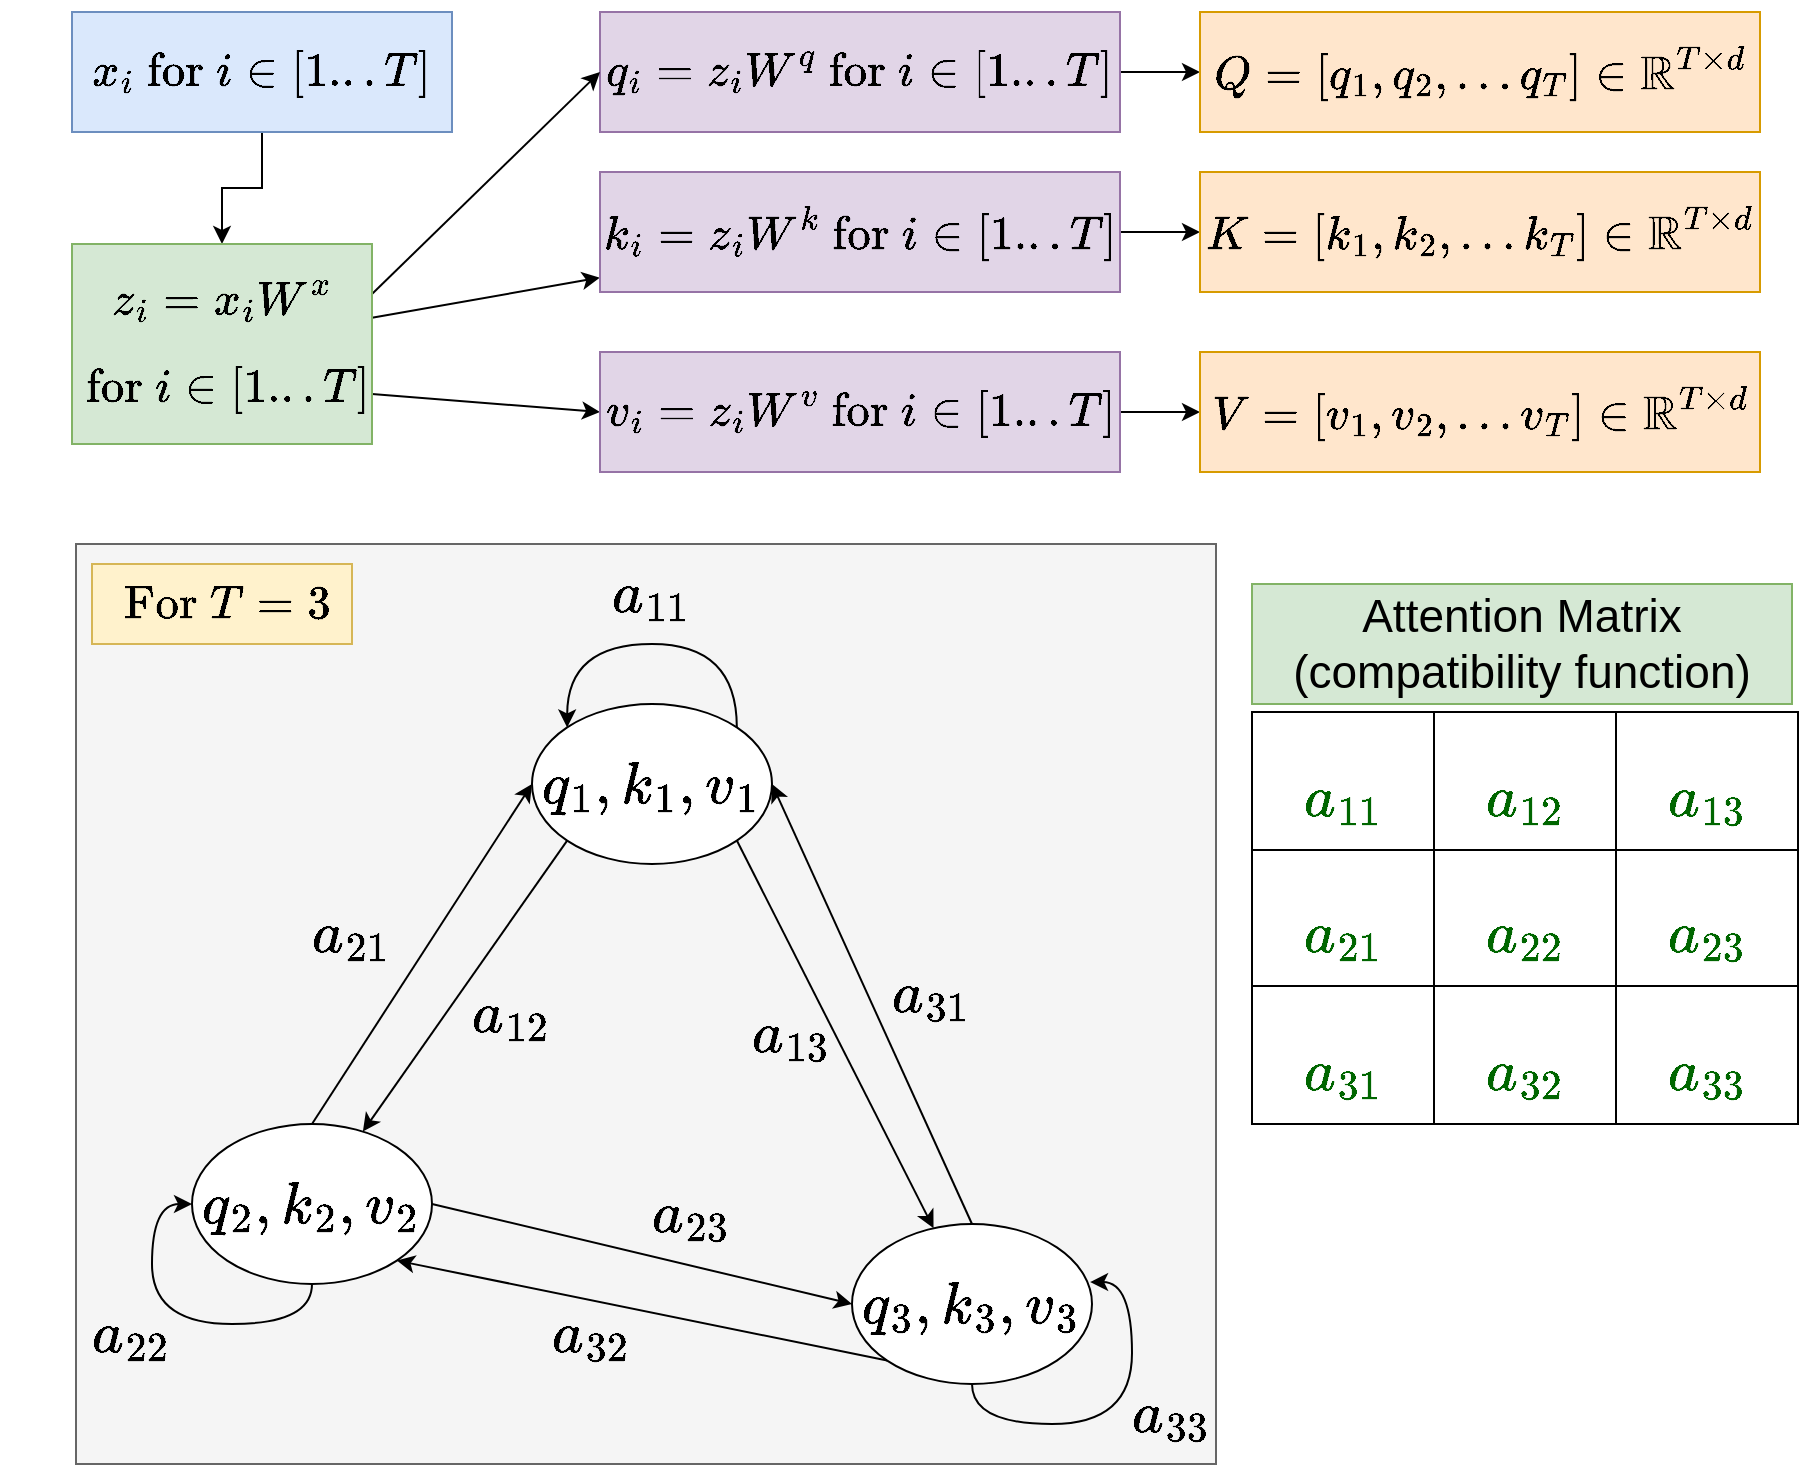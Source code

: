 <mxfile version="23.1.2" type="github">
  <diagram name="Page-1" id="EqUo6qouE3fi65UfHQtc">
    <mxGraphModel dx="1434" dy="1708" grid="1" gridSize="10" guides="1" tooltips="1" connect="1" arrows="1" fold="1" page="1" pageScale="1" pageWidth="1100" pageHeight="850" math="1" shadow="0">
      <root>
        <mxCell id="0" />
        <mxCell id="1" parent="0" />
        <mxCell id="ISGzy-34V6N_wHo-aqIj-47" value="" style="rounded=0;whiteSpace=wrap;html=1;fillColor=#f5f5f5;fontColor=#333333;strokeColor=#666666;" vertex="1" parent="1">
          <mxGeometry x="302" y="70" width="570" height="460" as="geometry" />
        </mxCell>
        <mxCell id="ISGzy-34V6N_wHo-aqIj-11" style="rounded=0;orthogonalLoop=1;jettySize=auto;html=1;exitX=0;exitY=1;exitDx=0;exitDy=0;" edge="1" parent="1" source="ISGzy-34V6N_wHo-aqIj-1" target="ISGzy-34V6N_wHo-aqIj-3">
          <mxGeometry relative="1" as="geometry" />
        </mxCell>
        <mxCell id="ISGzy-34V6N_wHo-aqIj-15" style="rounded=0;orthogonalLoop=1;jettySize=auto;html=1;exitX=1;exitY=1;exitDx=0;exitDy=0;" edge="1" parent="1" source="ISGzy-34V6N_wHo-aqIj-1" target="ISGzy-34V6N_wHo-aqIj-2">
          <mxGeometry relative="1" as="geometry" />
        </mxCell>
        <mxCell id="ISGzy-34V6N_wHo-aqIj-1" value="&lt;span style=&quot;font-style: normal;&quot;&gt;$$q_{1},k_{1},v_{1}$$&lt;/span&gt;" style="ellipse;whiteSpace=wrap;html=1;fontSize=25;fontStyle=3" vertex="1" parent="1">
          <mxGeometry x="530" y="150" width="120" height="80" as="geometry" />
        </mxCell>
        <mxCell id="ISGzy-34V6N_wHo-aqIj-14" style="rounded=0;orthogonalLoop=1;jettySize=auto;html=1;exitX=0;exitY=1;exitDx=0;exitDy=0;entryX=1;entryY=1;entryDx=0;entryDy=0;" edge="1" parent="1" source="ISGzy-34V6N_wHo-aqIj-2" target="ISGzy-34V6N_wHo-aqIj-3">
          <mxGeometry relative="1" as="geometry" />
        </mxCell>
        <mxCell id="ISGzy-34V6N_wHo-aqIj-16" style="rounded=0;orthogonalLoop=1;jettySize=auto;html=1;exitX=0.5;exitY=0;exitDx=0;exitDy=0;entryX=1;entryY=0.5;entryDx=0;entryDy=0;" edge="1" parent="1" source="ISGzy-34V6N_wHo-aqIj-2" target="ISGzy-34V6N_wHo-aqIj-1">
          <mxGeometry relative="1" as="geometry" />
        </mxCell>
        <mxCell id="ISGzy-34V6N_wHo-aqIj-2" value="&lt;span style=&quot;font-style: normal;&quot;&gt;$$q_{3},k_{3},v_{3}$$&lt;/span&gt;" style="ellipse;whiteSpace=wrap;html=1;fontSize=25;fontStyle=3" vertex="1" parent="1">
          <mxGeometry x="690" y="410" width="120" height="80" as="geometry" />
        </mxCell>
        <mxCell id="ISGzy-34V6N_wHo-aqIj-13" style="rounded=0;orthogonalLoop=1;jettySize=auto;html=1;exitX=1;exitY=0.5;exitDx=0;exitDy=0;entryX=0;entryY=0.5;entryDx=0;entryDy=0;" edge="1" parent="1" source="ISGzy-34V6N_wHo-aqIj-3" target="ISGzy-34V6N_wHo-aqIj-2">
          <mxGeometry relative="1" as="geometry" />
        </mxCell>
        <mxCell id="ISGzy-34V6N_wHo-aqIj-17" style="rounded=0;orthogonalLoop=1;jettySize=auto;html=1;exitX=0.5;exitY=0;exitDx=0;exitDy=0;entryX=0;entryY=0.5;entryDx=0;entryDy=0;" edge="1" parent="1" source="ISGzy-34V6N_wHo-aqIj-3" target="ISGzy-34V6N_wHo-aqIj-1">
          <mxGeometry relative="1" as="geometry" />
        </mxCell>
        <mxCell id="ISGzy-34V6N_wHo-aqIj-3" value="$$q_{2},k_{2},v_{2}$$" style="ellipse;whiteSpace=wrap;html=1;fontSize=25;fontStyle=0" vertex="1" parent="1">
          <mxGeometry x="360" y="360" width="120" height="80" as="geometry" />
        </mxCell>
        <mxCell id="ISGzy-34V6N_wHo-aqIj-19" style="edgeStyle=orthogonalEdgeStyle;rounded=0;orthogonalLoop=1;jettySize=auto;html=1;exitX=0.5;exitY=1;exitDx=0;exitDy=0;entryX=0;entryY=0.5;entryDx=0;entryDy=0;curved=1;" edge="1" parent="1" source="ISGzy-34V6N_wHo-aqIj-3" target="ISGzy-34V6N_wHo-aqIj-3">
          <mxGeometry relative="1" as="geometry">
            <Array as="points">
              <mxPoint x="420" y="460" />
              <mxPoint x="340" y="460" />
              <mxPoint x="340" y="400" />
            </Array>
          </mxGeometry>
        </mxCell>
        <mxCell id="ISGzy-34V6N_wHo-aqIj-20" style="edgeStyle=orthogonalEdgeStyle;rounded=0;orthogonalLoop=1;jettySize=auto;html=1;exitX=0.5;exitY=1;exitDx=0;exitDy=0;entryX=0.992;entryY=0.363;entryDx=0;entryDy=0;entryPerimeter=0;curved=1;" edge="1" parent="1" source="ISGzy-34V6N_wHo-aqIj-2" target="ISGzy-34V6N_wHo-aqIj-2">
          <mxGeometry relative="1" as="geometry" />
        </mxCell>
        <mxCell id="ISGzy-34V6N_wHo-aqIj-21" style="edgeStyle=orthogonalEdgeStyle;rounded=0;orthogonalLoop=1;jettySize=auto;html=1;exitX=1;exitY=0;exitDx=0;exitDy=0;entryX=0;entryY=0;entryDx=0;entryDy=0;curved=1;" edge="1" parent="1" source="ISGzy-34V6N_wHo-aqIj-1" target="ISGzy-34V6N_wHo-aqIj-1">
          <mxGeometry relative="1" as="geometry">
            <Array as="points">
              <mxPoint x="632" y="120" />
              <mxPoint x="548" y="120" />
            </Array>
          </mxGeometry>
        </mxCell>
        <mxCell id="ISGzy-34V6N_wHo-aqIj-22" value="$$a_{22}$$" style="text;html=1;strokeColor=none;fillColor=none;align=center;verticalAlign=middle;whiteSpace=wrap;rounded=0;fontStyle=1;fontSize=25;" vertex="1" parent="1">
          <mxGeometry x="300" y="450" width="60" height="30" as="geometry" />
        </mxCell>
        <mxCell id="ISGzy-34V6N_wHo-aqIj-23" value="$$a_{23}$$" style="text;html=1;strokeColor=none;fillColor=none;align=center;verticalAlign=middle;whiteSpace=wrap;rounded=0;fontStyle=1;fontSize=25;" vertex="1" parent="1">
          <mxGeometry x="580" y="390" width="60" height="30" as="geometry" />
        </mxCell>
        <mxCell id="ISGzy-34V6N_wHo-aqIj-24" value="$$a_{32}$$" style="text;html=1;strokeColor=none;fillColor=none;align=center;verticalAlign=middle;whiteSpace=wrap;rounded=0;fontStyle=1;fontSize=25;" vertex="1" parent="1">
          <mxGeometry x="530" y="450" width="60" height="30" as="geometry" />
        </mxCell>
        <mxCell id="ISGzy-34V6N_wHo-aqIj-25" value="$$a_{13}$$" style="text;html=1;strokeColor=none;fillColor=none;align=center;verticalAlign=middle;whiteSpace=wrap;rounded=0;fontStyle=1;fontSize=25;" vertex="1" parent="1">
          <mxGeometry x="630" y="300" width="60" height="30" as="geometry" />
        </mxCell>
        <mxCell id="ISGzy-34V6N_wHo-aqIj-26" value="$$a_{31}$$" style="text;html=1;strokeColor=none;fillColor=none;align=center;verticalAlign=middle;whiteSpace=wrap;rounded=0;fontStyle=1;fontSize=25;" vertex="1" parent="1">
          <mxGeometry x="700" y="280" width="60" height="30" as="geometry" />
        </mxCell>
        <mxCell id="ISGzy-34V6N_wHo-aqIj-27" value="$$a_{12}$$" style="text;html=1;strokeColor=none;fillColor=none;align=center;verticalAlign=middle;whiteSpace=wrap;rounded=0;fontStyle=1;fontSize=25;" vertex="1" parent="1">
          <mxGeometry x="490" y="290" width="60" height="30" as="geometry" />
        </mxCell>
        <mxCell id="ISGzy-34V6N_wHo-aqIj-28" value="$$a_{21}$$" style="text;html=1;strokeColor=none;fillColor=none;align=center;verticalAlign=middle;whiteSpace=wrap;rounded=0;fontStyle=1;fontSize=25;" vertex="1" parent="1">
          <mxGeometry x="410" y="250" width="60" height="30" as="geometry" />
        </mxCell>
        <mxCell id="ISGzy-34V6N_wHo-aqIj-29" value="$$a_{33}$$" style="text;html=1;strokeColor=none;fillColor=none;align=center;verticalAlign=middle;whiteSpace=wrap;rounded=0;fontStyle=1;fontSize=25;" vertex="1" parent="1">
          <mxGeometry x="820" y="490" width="60" height="30" as="geometry" />
        </mxCell>
        <mxCell id="ISGzy-34V6N_wHo-aqIj-30" value="$$a_{11}$$" style="text;html=1;strokeColor=none;fillColor=none;align=center;verticalAlign=middle;whiteSpace=wrap;rounded=0;fontStyle=1;fontSize=25;" vertex="1" parent="1">
          <mxGeometry x="560" y="80" width="60" height="30" as="geometry" />
        </mxCell>
        <mxCell id="ISGzy-34V6N_wHo-aqIj-36" value="" style="edgeStyle=orthogonalEdgeStyle;rounded=0;orthogonalLoop=1;jettySize=auto;html=1;fontSize=20;" edge="1" parent="1" source="ISGzy-34V6N_wHo-aqIj-31" target="ISGzy-34V6N_wHo-aqIj-33">
          <mxGeometry relative="1" as="geometry" />
        </mxCell>
        <mxCell id="ISGzy-34V6N_wHo-aqIj-31" value="$$x_i \text{ for } i \in[1...T] $$" style="rounded=0;whiteSpace=wrap;html=1;fontSize=20;fillColor=#dae8fc;strokeColor=#6c8ebf;" vertex="1" parent="1">
          <mxGeometry x="300" y="-196" width="190" height="60" as="geometry" />
        </mxCell>
        <mxCell id="ISGzy-34V6N_wHo-aqIj-43" value="" style="edgeStyle=orthogonalEdgeStyle;rounded=0;orthogonalLoop=1;jettySize=auto;html=1;fontSize=20;" edge="1" parent="1" source="ISGzy-34V6N_wHo-aqIj-32" target="ISGzy-34V6N_wHo-aqIj-40">
          <mxGeometry relative="1" as="geometry" />
        </mxCell>
        <mxCell id="ISGzy-34V6N_wHo-aqIj-32" value="$$q_i =z_i&lt;br style=&quot;font-size: 20px;&quot;&gt;W^{q}\text{ for } i \in[1...T]&lt;br style=&quot;font-size: 20px;&quot;&gt;$$" style="rounded=0;whiteSpace=wrap;html=1;fontSize=20;fillColor=#e1d5e7;strokeColor=#9673a6;" vertex="1" parent="1">
          <mxGeometry x="564" y="-196" width="260" height="60" as="geometry" />
        </mxCell>
        <mxCell id="ISGzy-34V6N_wHo-aqIj-37" value="" style="rounded=0;orthogonalLoop=1;jettySize=auto;html=1;fontSize=20;" edge="1" parent="1" source="ISGzy-34V6N_wHo-aqIj-33" target="ISGzy-34V6N_wHo-aqIj-35">
          <mxGeometry relative="1" as="geometry" />
        </mxCell>
        <mxCell id="ISGzy-34V6N_wHo-aqIj-38" style="rounded=0;orthogonalLoop=1;jettySize=auto;html=1;exitX=1;exitY=0.25;exitDx=0;exitDy=0;entryX=0;entryY=0.5;entryDx=0;entryDy=0;fontSize=20;" edge="1" parent="1" source="ISGzy-34V6N_wHo-aqIj-33" target="ISGzy-34V6N_wHo-aqIj-32">
          <mxGeometry relative="1" as="geometry" />
        </mxCell>
        <mxCell id="ISGzy-34V6N_wHo-aqIj-39" style="rounded=0;orthogonalLoop=1;jettySize=auto;html=1;exitX=1;exitY=0.75;exitDx=0;exitDy=0;entryX=0;entryY=0.5;entryDx=0;entryDy=0;fontSize=20;" edge="1" parent="1" source="ISGzy-34V6N_wHo-aqIj-33" target="ISGzy-34V6N_wHo-aqIj-34">
          <mxGeometry relative="1" as="geometry" />
        </mxCell>
        <mxCell id="ISGzy-34V6N_wHo-aqIj-33" value="$$z_i = x_i W^{x}$$$$\text{ for } i \in[1...T]&lt;br style=&quot;font-size: 20px;&quot;&gt;$$" style="rounded=0;whiteSpace=wrap;html=1;fontSize=20;fillColor=#d5e8d4;strokeColor=#82b366;" vertex="1" parent="1">
          <mxGeometry x="300" y="-80" width="150" height="100" as="geometry" />
        </mxCell>
        <mxCell id="ISGzy-34V6N_wHo-aqIj-45" value="" style="edgeStyle=orthogonalEdgeStyle;rounded=0;orthogonalLoop=1;jettySize=auto;html=1;fontSize=20;" edge="1" parent="1" source="ISGzy-34V6N_wHo-aqIj-34" target="ISGzy-34V6N_wHo-aqIj-41">
          <mxGeometry relative="1" as="geometry" />
        </mxCell>
        <mxCell id="ISGzy-34V6N_wHo-aqIj-34" value="$$v_i =z_i&lt;br style=&quot;font-size: 20px;&quot;&gt;W^{v}\text{ for } i \in[1...T]&lt;br style=&quot;font-size: 20px;&quot;&gt;$$" style="rounded=0;whiteSpace=wrap;html=1;fontSize=20;fillColor=#e1d5e7;strokeColor=#9673a6;" vertex="1" parent="1">
          <mxGeometry x="564" y="-26" width="260" height="60" as="geometry" />
        </mxCell>
        <mxCell id="ISGzy-34V6N_wHo-aqIj-44" value="" style="edgeStyle=orthogonalEdgeStyle;rounded=0;orthogonalLoop=1;jettySize=auto;html=1;fontSize=20;" edge="1" parent="1" source="ISGzy-34V6N_wHo-aqIj-35" target="ISGzy-34V6N_wHo-aqIj-42">
          <mxGeometry relative="1" as="geometry" />
        </mxCell>
        <mxCell id="ISGzy-34V6N_wHo-aqIj-35" value="$$k_i =z_i&lt;br style=&quot;font-size: 20px;&quot;&gt;W^{k}\text{ for } i \in[1...T]&lt;br style=&quot;font-size: 20px;&quot;&gt;$$" style="rounded=0;whiteSpace=wrap;html=1;fontSize=20;fillColor=#e1d5e7;strokeColor=#9673a6;" vertex="1" parent="1">
          <mxGeometry x="564" y="-116" width="260" height="60" as="geometry" />
        </mxCell>
        <mxCell id="ISGzy-34V6N_wHo-aqIj-40" value="$$Q = [q_1,q_2,...q_T] \in \mathbb{R}^{T \times d}$$" style="rounded=0;whiteSpace=wrap;html=1;fontSize=20;fillColor=#ffe6cc;strokeColor=#d79b00;" vertex="1" parent="1">
          <mxGeometry x="864" y="-196" width="280" height="60" as="geometry" />
        </mxCell>
        <mxCell id="ISGzy-34V6N_wHo-aqIj-41" value="$$V=[v_1,v_2,...v_T]\in \mathbb{R}^{T \times d}&lt;br style=&quot;font-size: 20px;&quot;&gt;$$" style="rounded=0;whiteSpace=wrap;html=1;fontSize=20;fillColor=#ffe6cc;strokeColor=#d79b00;" vertex="1" parent="1">
          <mxGeometry x="864" y="-26" width="280" height="60" as="geometry" />
        </mxCell>
        <mxCell id="ISGzy-34V6N_wHo-aqIj-42" value="$$K=[k_1,k_2,...k_T]\in \mathbb{R}^{T \times d}&lt;br style=&quot;font-size: 20px;&quot;&gt;$$" style="rounded=0;whiteSpace=wrap;html=1;fontSize=20;fillColor=#ffe6cc;strokeColor=#d79b00;" vertex="1" parent="1">
          <mxGeometry x="864" y="-116" width="280" height="60" as="geometry" />
        </mxCell>
        <mxCell id="ISGzy-34V6N_wHo-aqIj-46" value="$$\text{ For }T=3$$" style="text;html=1;strokeColor=#d6b656;fillColor=#fff2cc;align=center;verticalAlign=middle;whiteSpace=wrap;rounded=0;fontSize=20;" vertex="1" parent="1">
          <mxGeometry x="310" y="80" width="130" height="40" as="geometry" />
        </mxCell>
        <mxCell id="ISGzy-34V6N_wHo-aqIj-48" value="" style="shape=table;startSize=0;container=1;collapsible=0;childLayout=tableLayout;fontSize=25;align=center;fontColor=#0000FF;" vertex="1" parent="1">
          <mxGeometry x="890" y="154" width="273" height="206" as="geometry" />
        </mxCell>
        <mxCell id="ISGzy-34V6N_wHo-aqIj-49" value="" style="shape=tableRow;horizontal=0;startSize=0;swimlaneHead=0;swimlaneBody=0;strokeColor=inherit;top=0;left=0;bottom=0;right=0;collapsible=0;dropTarget=0;fillColor=none;points=[[0,0.5],[1,0.5]];portConstraint=eastwest;fontSize=25;fontColor=#0000FF;" vertex="1" parent="ISGzy-34V6N_wHo-aqIj-48">
          <mxGeometry width="273" height="69" as="geometry" />
        </mxCell>
        <mxCell id="ISGzy-34V6N_wHo-aqIj-50" value="&lt;font style=&quot;font-size: 25px;&quot;&gt;$$a_{11}$$&lt;/font&gt;" style="shape=partialRectangle;html=1;whiteSpace=wrap;connectable=0;strokeColor=inherit;overflow=hidden;fillColor=none;top=0;left=0;bottom=0;right=0;pointerEvents=1;fontSize=25;fontColor=#006600;" vertex="1" parent="ISGzy-34V6N_wHo-aqIj-49">
          <mxGeometry width="91" height="69" as="geometry">
            <mxRectangle width="91" height="69" as="alternateBounds" />
          </mxGeometry>
        </mxCell>
        <mxCell id="ISGzy-34V6N_wHo-aqIj-51" value="$$a_{12}$$" style="shape=partialRectangle;html=1;whiteSpace=wrap;connectable=0;strokeColor=inherit;overflow=hidden;fillColor=none;top=0;left=0;bottom=0;right=0;pointerEvents=1;fontSize=25;fontColor=#006600;" vertex="1" parent="ISGzy-34V6N_wHo-aqIj-49">
          <mxGeometry x="91" width="91" height="69" as="geometry">
            <mxRectangle width="91" height="69" as="alternateBounds" />
          </mxGeometry>
        </mxCell>
        <mxCell id="ISGzy-34V6N_wHo-aqIj-52" value="$$a_{13}$$" style="shape=partialRectangle;html=1;whiteSpace=wrap;connectable=0;strokeColor=inherit;overflow=hidden;fillColor=none;top=0;left=0;bottom=0;right=0;pointerEvents=1;fontSize=25;fontColor=#006600;" vertex="1" parent="ISGzy-34V6N_wHo-aqIj-49">
          <mxGeometry x="182" width="91" height="69" as="geometry">
            <mxRectangle width="91" height="69" as="alternateBounds" />
          </mxGeometry>
        </mxCell>
        <mxCell id="ISGzy-34V6N_wHo-aqIj-53" value="" style="shape=tableRow;horizontal=0;startSize=0;swimlaneHead=0;swimlaneBody=0;strokeColor=inherit;top=0;left=0;bottom=0;right=0;collapsible=0;dropTarget=0;fillColor=none;points=[[0,0.5],[1,0.5]];portConstraint=eastwest;fontSize=25;fontColor=#0000FF;" vertex="1" parent="ISGzy-34V6N_wHo-aqIj-48">
          <mxGeometry y="69" width="273" height="68" as="geometry" />
        </mxCell>
        <mxCell id="ISGzy-34V6N_wHo-aqIj-54" value="$$a_{21}$$" style="shape=partialRectangle;html=1;whiteSpace=wrap;connectable=0;strokeColor=inherit;overflow=hidden;fillColor=none;top=0;left=0;bottom=0;right=0;pointerEvents=1;fontSize=25;fontColor=#006600;" vertex="1" parent="ISGzy-34V6N_wHo-aqIj-53">
          <mxGeometry width="91" height="68" as="geometry">
            <mxRectangle width="91" height="68" as="alternateBounds" />
          </mxGeometry>
        </mxCell>
        <mxCell id="ISGzy-34V6N_wHo-aqIj-55" value="$$a_{22}$$" style="shape=partialRectangle;html=1;whiteSpace=wrap;connectable=0;strokeColor=inherit;overflow=hidden;fillColor=none;top=0;left=0;bottom=0;right=0;pointerEvents=1;fontSize=25;fontColor=#006600;" vertex="1" parent="ISGzy-34V6N_wHo-aqIj-53">
          <mxGeometry x="91" width="91" height="68" as="geometry">
            <mxRectangle width="91" height="68" as="alternateBounds" />
          </mxGeometry>
        </mxCell>
        <mxCell id="ISGzy-34V6N_wHo-aqIj-56" value="$$a_{23}$$" style="shape=partialRectangle;html=1;whiteSpace=wrap;connectable=0;strokeColor=inherit;overflow=hidden;fillColor=none;top=0;left=0;bottom=0;right=0;pointerEvents=1;fontSize=25;fontColor=#006600;" vertex="1" parent="ISGzy-34V6N_wHo-aqIj-53">
          <mxGeometry x="182" width="91" height="68" as="geometry">
            <mxRectangle width="91" height="68" as="alternateBounds" />
          </mxGeometry>
        </mxCell>
        <mxCell id="ISGzy-34V6N_wHo-aqIj-57" value="" style="shape=tableRow;horizontal=0;startSize=0;swimlaneHead=0;swimlaneBody=0;strokeColor=inherit;top=0;left=0;bottom=0;right=0;collapsible=0;dropTarget=0;fillColor=none;points=[[0,0.5],[1,0.5]];portConstraint=eastwest;fontSize=25;fontColor=#0000FF;" vertex="1" parent="ISGzy-34V6N_wHo-aqIj-48">
          <mxGeometry y="137" width="273" height="69" as="geometry" />
        </mxCell>
        <mxCell id="ISGzy-34V6N_wHo-aqIj-58" value="$$a_{31}$$" style="shape=partialRectangle;html=1;whiteSpace=wrap;connectable=0;strokeColor=inherit;overflow=hidden;fillColor=none;top=0;left=0;bottom=0;right=0;pointerEvents=1;fontSize=25;fontColor=#006600;" vertex="1" parent="ISGzy-34V6N_wHo-aqIj-57">
          <mxGeometry width="91" height="69" as="geometry">
            <mxRectangle width="91" height="69" as="alternateBounds" />
          </mxGeometry>
        </mxCell>
        <mxCell id="ISGzy-34V6N_wHo-aqIj-59" value="$$a_{32}$$" style="shape=partialRectangle;html=1;whiteSpace=wrap;connectable=0;strokeColor=inherit;overflow=hidden;fillColor=none;top=0;left=0;bottom=0;right=0;pointerEvents=1;fontSize=25;fontColor=#006600;" vertex="1" parent="ISGzy-34V6N_wHo-aqIj-57">
          <mxGeometry x="91" width="91" height="69" as="geometry">
            <mxRectangle width="91" height="69" as="alternateBounds" />
          </mxGeometry>
        </mxCell>
        <mxCell id="ISGzy-34V6N_wHo-aqIj-60" value="$$a_{33}$$" style="shape=partialRectangle;html=1;whiteSpace=wrap;connectable=0;strokeColor=inherit;overflow=hidden;fillColor=none;top=0;left=0;bottom=0;right=0;pointerEvents=1;fontSize=25;fontColor=#006600;" vertex="1" parent="ISGzy-34V6N_wHo-aqIj-57">
          <mxGeometry x="182" width="91" height="69" as="geometry">
            <mxRectangle width="91" height="69" as="alternateBounds" />
          </mxGeometry>
        </mxCell>
        <mxCell id="ISGzy-34V6N_wHo-aqIj-61" value="Attention Matrix (compatibility function)" style="text;html=1;strokeColor=#82b366;fillColor=#d5e8d4;align=center;verticalAlign=middle;whiteSpace=wrap;rounded=0;fontSize=23;" vertex="1" parent="1">
          <mxGeometry x="890" y="90" width="270" height="60" as="geometry" />
        </mxCell>
      </root>
    </mxGraphModel>
  </diagram>
</mxfile>
